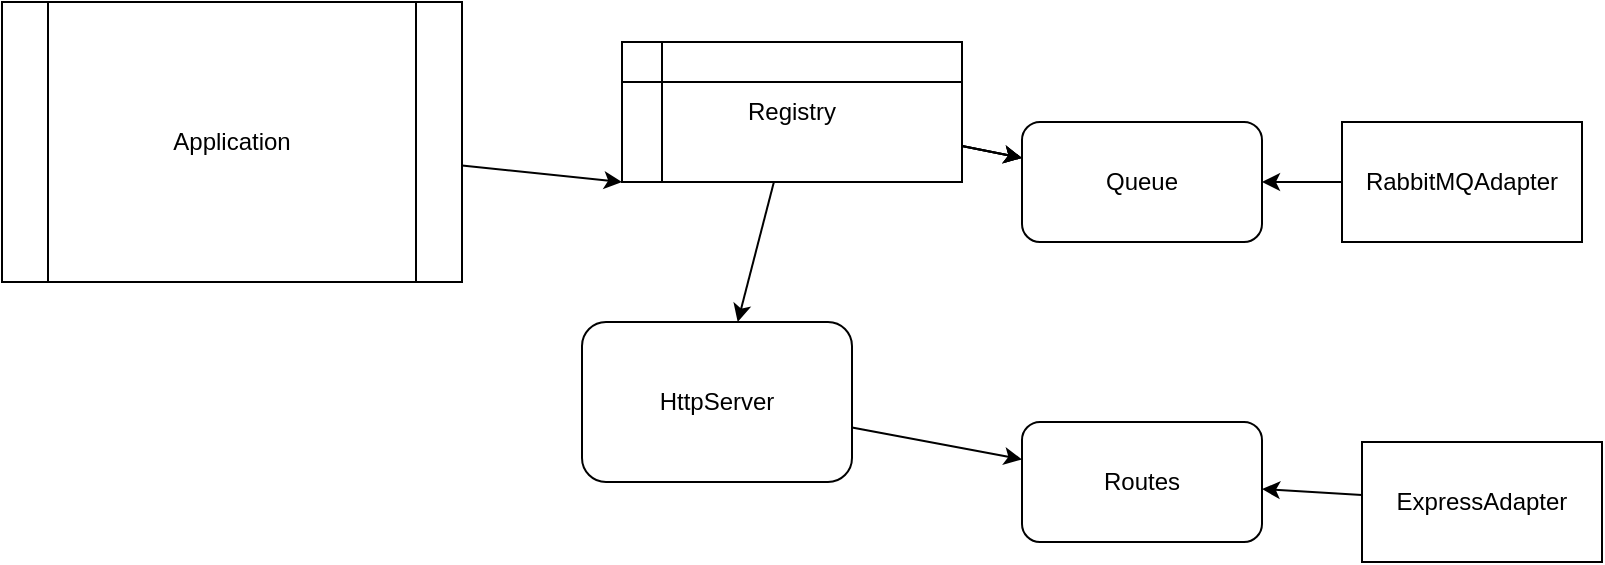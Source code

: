 <mxfile>
    <diagram id="k3TVtm61vN-0AjlTmRUE" name="Page-1">
        <mxGraphModel dx="847" dy="304" grid="1" gridSize="10" guides="1" tooltips="1" connect="1" arrows="1" fold="1" page="1" pageScale="1" pageWidth="850" pageHeight="1100" math="0" shadow="0">
            <root>
                <mxCell id="0"/>
                <mxCell id="1" parent="0"/>
                <mxCell id="6" style="edgeStyle=none;html=1;entryX=0;entryY=1;entryDx=0;entryDy=0;" edge="1" parent="1" source="2" target="3">
                    <mxGeometry relative="1" as="geometry"/>
                </mxCell>
                <mxCell id="2" value="Application" style="shape=process;whiteSpace=wrap;html=1;backgroundOutline=1;" vertex="1" parent="1">
                    <mxGeometry x="20" y="110" width="230" height="140" as="geometry"/>
                </mxCell>
                <mxCell id="5" value="" style="edgeStyle=none;html=1;" edge="1" parent="1" source="3" target="4">
                    <mxGeometry relative="1" as="geometry"/>
                </mxCell>
                <mxCell id="7" value="" style="edgeStyle=none;html=1;" edge="1" parent="1" source="3" target="4">
                    <mxGeometry relative="1" as="geometry"/>
                </mxCell>
                <mxCell id="8" value="" style="edgeStyle=none;html=1;" edge="1" parent="1" source="3" target="4">
                    <mxGeometry relative="1" as="geometry"/>
                </mxCell>
                <mxCell id="15" value="" style="edgeStyle=none;html=1;" edge="1" parent="1" source="3" target="13">
                    <mxGeometry relative="1" as="geometry"/>
                </mxCell>
                <mxCell id="3" value="Registry" style="shape=internalStorage;whiteSpace=wrap;html=1;backgroundOutline=1;" vertex="1" parent="1">
                    <mxGeometry x="330" y="130" width="170" height="70" as="geometry"/>
                </mxCell>
                <mxCell id="4" value="Queue" style="rounded=1;whiteSpace=wrap;html=1;" vertex="1" parent="1">
                    <mxGeometry x="530" y="170" width="120" height="60" as="geometry"/>
                </mxCell>
                <mxCell id="12" value="" style="edgeStyle=none;html=1;" edge="1" parent="1" source="11" target="4">
                    <mxGeometry relative="1" as="geometry"/>
                </mxCell>
                <mxCell id="11" value="RabbitMQAdapter" style="rounded=0;whiteSpace=wrap;html=1;" vertex="1" parent="1">
                    <mxGeometry x="690" y="170" width="120" height="60" as="geometry"/>
                </mxCell>
                <mxCell id="17" value="" style="edgeStyle=none;html=1;" edge="1" parent="1" source="13" target="16">
                    <mxGeometry relative="1" as="geometry"/>
                </mxCell>
                <mxCell id="13" value="HttpServer" style="rounded=1;whiteSpace=wrap;html=1;direction=south;" vertex="1" parent="1">
                    <mxGeometry x="310" y="270" width="135" height="80" as="geometry"/>
                </mxCell>
                <mxCell id="16" value="Routes" style="whiteSpace=wrap;html=1;rounded=1;" vertex="1" parent="1">
                    <mxGeometry x="530" y="320" width="120" height="60" as="geometry"/>
                </mxCell>
                <mxCell id="19" value="" style="edgeStyle=none;html=1;" edge="1" parent="1" source="18" target="16">
                    <mxGeometry relative="1" as="geometry"/>
                </mxCell>
                <mxCell id="18" value="ExpressAdapter" style="rounded=0;whiteSpace=wrap;html=1;" vertex="1" parent="1">
                    <mxGeometry x="700" y="330" width="120" height="60" as="geometry"/>
                </mxCell>
            </root>
        </mxGraphModel>
    </diagram>
</mxfile>